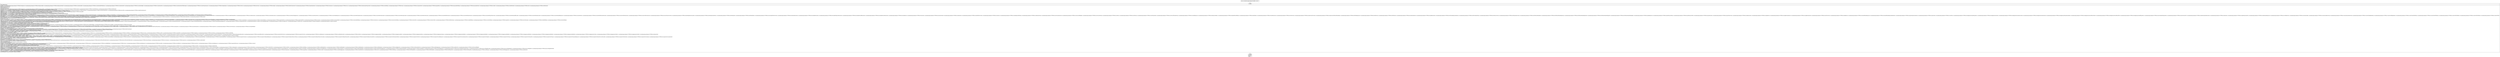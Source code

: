 digraph "CFG forandroid.support.design.R.styleable.\<clinit\>()V" {
Node_0 [shape=record,label="{0\:\ 0x0000|MTH_ENTER_BLOCK\l|ActionBar = new int[]\{com.ghanapostgps.ghanapost.C0708R.attr.background, com.ghanapostgps.ghanapost.C0708R.attr.backgroundSplit, com.ghanapostgps.ghanapost.C0708R.attr.backgroundStacked, com.ghanapostgps.ghanapost.C0708R.attr.contentInsetEnd, com.ghanapostgps.ghanapost.C0708R.attr.contentInsetEndWithActions, com.ghanapostgps.ghanapost.C0708R.attr.contentInsetLeft, com.ghanapostgps.ghanapost.C0708R.attr.contentInsetRight, com.ghanapostgps.ghanapost.C0708R.attr.contentInsetStart, com.ghanapostgps.ghanapost.C0708R.attr.contentInsetStartWithNavigation, com.ghanapostgps.ghanapost.C0708R.attr.customNavigationLayout, com.ghanapostgps.ghanapost.C0708R.attr.displayOptions, com.ghanapostgps.ghanapost.C0708R.attr.divider, com.ghanapostgps.ghanapost.C0708R.attr.elevation, com.ghanapostgps.ghanapost.C0708R.attr.height, com.ghanapostgps.ghanapost.C0708R.attr.hideOnContentScroll, com.ghanapostgps.ghanapost.C0708R.attr.homeAsUpIndicator, com.ghanapostgps.ghanapost.C0708R.attr.homeLayout, com.ghanapostgps.ghanapost.C0708R.attr.icon, com.ghanapostgps.ghanapost.C0708R.attr.indeterminateProgressStyle, com.ghanapostgps.ghanapost.C0708R.attr.itemPadding, com.ghanapostgps.ghanapost.C0708R.attr.logo, com.ghanapostgps.ghanapost.C0708R.attr.navigationMode, com.ghanapostgps.ghanapost.C0708R.attr.popupTheme, com.ghanapostgps.ghanapost.C0708R.attr.progressBarPadding, com.ghanapostgps.ghanapost.C0708R.attr.progressBarStyle, com.ghanapostgps.ghanapost.C0708R.attr.subtitle, com.ghanapostgps.ghanapost.C0708R.attr.subtitleTextStyle, com.ghanapostgps.ghanapost.C0708R.attr.title, com.ghanapostgps.ghanapost.C0708R.attr.titleTextStyle\}\lint[] r2 = new int[]\{16842931\}\lActionBarLayout = r2\lint[] r2 = new int[]\{16843071\}\lActionMenuItemView = r2\lActionMode = new int[]\{com.ghanapostgps.ghanapost.C0708R.attr.background, com.ghanapostgps.ghanapost.C0708R.attr.backgroundSplit, com.ghanapostgps.ghanapost.C0708R.attr.closeItemLayout, com.ghanapostgps.ghanapost.C0708R.attr.height, com.ghanapostgps.ghanapost.C0708R.attr.subtitleTextStyle, com.ghanapostgps.ghanapost.C0708R.attr.titleTextStyle\}\lActivityChooserView = new int[]\{com.ghanapostgps.ghanapost.C0708R.attr.expandActivityOverflowButtonDrawable, com.ghanapostgps.ghanapost.C0708R.attr.initialActivityCount\}\lAlertDialog = new int[]\{16842994, com.ghanapostgps.ghanapost.C0708R.attr.buttonIconDimen, com.ghanapostgps.ghanapost.C0708R.attr.buttonPanelSideLayout, com.ghanapostgps.ghanapost.C0708R.attr.listItemLayout, com.ghanapostgps.ghanapost.C0708R.attr.listLayout, com.ghanapostgps.ghanapost.C0708R.attr.multiChoiceItemLayout, com.ghanapostgps.ghanapost.C0708R.attr.showTitle, com.ghanapostgps.ghanapost.C0708R.attr.singleChoiceItemLayout\}\lAppBarLayout = new int[]\{16842964, 16843919, 16844096, com.ghanapostgps.ghanapost.C0708R.attr.elevation, com.ghanapostgps.ghanapost.C0708R.attr.expanded, com.ghanapostgps.ghanapost.C0708R.attr.liftOnScroll\}\lAppBarLayoutStates = new int[]\{com.ghanapostgps.ghanapost.C0708R.attr.state_collapsed, com.ghanapostgps.ghanapost.C0708R.attr.state_collapsible, com.ghanapostgps.ghanapost.C0708R.attr.state_liftable, com.ghanapostgps.ghanapost.C0708R.attr.state_lifted\}\lAppBarLayout_Layout = new int[]\{com.ghanapostgps.ghanapost.C0708R.attr.layout_scrollFlags, com.ghanapostgps.ghanapost.C0708R.attr.layout_scrollInterpolator\}\lAppCompatImageView = new int[]\{16843033, com.ghanapostgps.ghanapost.C0708R.attr.srcCompat, com.ghanapostgps.ghanapost.C0708R.attr.tint, com.ghanapostgps.ghanapost.C0708R.attr.tintMode\}\lAppCompatSeekBar = new int[]\{16843074, com.ghanapostgps.ghanapost.C0708R.attr.tickMark, com.ghanapostgps.ghanapost.C0708R.attr.tickMarkTint, com.ghanapostgps.ghanapost.C0708R.attr.tickMarkTintMode\}\lAppCompatTextHelper = new int[]\{16842804, 16843117, 16843118, 16843119, 16843120, 16843666, 16843667\}\lAppCompatTextView = new int[]\{16842804, com.ghanapostgps.ghanapost.C0708R.attr.autoSizeMaxTextSize, com.ghanapostgps.ghanapost.C0708R.attr.autoSizeMinTextSize, com.ghanapostgps.ghanapost.C0708R.attr.autoSizePresetSizes, com.ghanapostgps.ghanapost.C0708R.attr.autoSizeStepGranularity, com.ghanapostgps.ghanapost.C0708R.attr.autoSizeTextType, com.ghanapostgps.ghanapost.C0708R.attr.firstBaselineToTopHeight, com.ghanapostgps.ghanapost.C0708R.attr.fontFamily, com.ghanapostgps.ghanapost.C0708R.attr.lastBaselineToBottomHeight, com.ghanapostgps.ghanapost.C0708R.attr.lineHeight, com.ghanapostgps.ghanapost.C0708R.attr.textAllCaps\}\lAppCompatTheme = new int[]\{16842839, 16842926, com.ghanapostgps.ghanapost.C0708R.attr.actionBarDivider, com.ghanapostgps.ghanapost.C0708R.attr.actionBarItemBackground, com.ghanapostgps.ghanapost.C0708R.attr.actionBarPopupTheme, com.ghanapostgps.ghanapost.C0708R.attr.actionBarSize, com.ghanapostgps.ghanapost.C0708R.attr.actionBarSplitStyle, com.ghanapostgps.ghanapost.C0708R.attr.actionBarStyle, com.ghanapostgps.ghanapost.C0708R.attr.actionBarTabBarStyle, com.ghanapostgps.ghanapost.C0708R.attr.actionBarTabStyle, com.ghanapostgps.ghanapost.C0708R.attr.actionBarTabTextStyle, com.ghanapostgps.ghanapost.C0708R.attr.actionBarTheme, com.ghanapostgps.ghanapost.C0708R.attr.actionBarWidgetTheme, com.ghanapostgps.ghanapost.C0708R.attr.actionButtonStyle, com.ghanapostgps.ghanapost.C0708R.attr.actionDropDownStyle, com.ghanapostgps.ghanapost.C0708R.attr.actionMenuTextAppearance, com.ghanapostgps.ghanapost.C0708R.attr.actionMenuTextColor, com.ghanapostgps.ghanapost.C0708R.attr.actionModeBackground, com.ghanapostgps.ghanapost.C0708R.attr.actionModeCloseButtonStyle, com.ghanapostgps.ghanapost.C0708R.attr.actionModeCloseDrawable, com.ghanapostgps.ghanapost.C0708R.attr.actionModeCopyDrawable, com.ghanapostgps.ghanapost.C0708R.attr.actionModeCutDrawable, com.ghanapostgps.ghanapost.C0708R.attr.actionModeFindDrawable, com.ghanapostgps.ghanapost.C0708R.attr.actionModePasteDrawable, com.ghanapostgps.ghanapost.C0708R.attr.actionModePopupWindowStyle, com.ghanapostgps.ghanapost.C0708R.attr.actionModeSelectAllDrawable, com.ghanapostgps.ghanapost.C0708R.attr.actionModeShareDrawable, com.ghanapostgps.ghanapost.C0708R.attr.actionModeSplitBackground, com.ghanapostgps.ghanapost.C0708R.attr.actionModeStyle, com.ghanapostgps.ghanapost.C0708R.attr.actionModeWebSearchDrawable, com.ghanapostgps.ghanapost.C0708R.attr.actionOverflowButtonStyle, com.ghanapostgps.ghanapost.C0708R.attr.actionOverflowMenuStyle, com.ghanapostgps.ghanapost.C0708R.attr.activityChooserViewStyle, com.ghanapostgps.ghanapost.C0708R.attr.alertDialogButtonGroupStyle, com.ghanapostgps.ghanapost.C0708R.attr.alertDialogCenterButtons, com.ghanapostgps.ghanapost.C0708R.attr.alertDialogStyle, com.ghanapostgps.ghanapost.C0708R.attr.alertDialogTheme, com.ghanapostgps.ghanapost.C0708R.attr.autoCompleteTextViewStyle, com.ghanapostgps.ghanapost.C0708R.attr.borderlessButtonStyle, com.ghanapostgps.ghanapost.C0708R.attr.buttonBarButtonStyle, com.ghanapostgps.ghanapost.C0708R.attr.buttonBarNegativeButtonStyle, com.ghanapostgps.ghanapost.C0708R.attr.buttonBarNeutralButtonStyle, com.ghanapostgps.ghanapost.C0708R.attr.buttonBarPositiveButtonStyle, com.ghanapostgps.ghanapost.C0708R.attr.buttonBarStyle, com.ghanapostgps.ghanapost.C0708R.attr.buttonStyle, com.ghanapostgps.ghanapost.C0708R.attr.buttonStyleSmall, com.ghanapostgps.ghanapost.C0708R.attr.checkboxStyle, com.ghanapostgps.ghanapost.C0708R.attr.checkedTextViewStyle, com.ghanapostgps.ghanapost.C0708R.attr.colorAccent, com.ghanapostgps.ghanapost.C0708R.attr.colorBackgroundFloating, com.ghanapostgps.ghanapost.C0708R.attr.colorButtonNormal, com.ghanapostgps.ghanapost.C0708R.attr.colorControlActivated, com.ghanapostgps.ghanapost.C0708R.attr.colorControlHighlight, com.ghanapostgps.ghanapost.C0708R.attr.colorControlNormal, com.ghanapostgps.ghanapost.C0708R.attr.colorError, com.ghanapostgps.ghanapost.C0708R.attr.colorPrimary, com.ghanapostgps.ghanapost.C0708R.attr.colorPrimaryDark, com.ghanapostgps.ghanapost.C0708R.attr.colorSwitchThumbNormal, com.ghanapostgps.ghanapost.C0708R.attr.controlBackground, com.ghanapostgps.ghanapost.C0708R.attr.dialogCornerRadius, com.ghanapostgps.ghanapost.C0708R.attr.dialogPreferredPadding, com.ghanapostgps.ghanapost.C0708R.attr.dialogTheme, com.ghanapostgps.ghanapost.C0708R.attr.dividerHorizontal, com.ghanapostgps.ghanapost.C0708R.attr.dividerVertical, com.ghanapostgps.ghanapost.C0708R.attr.dropDownListViewStyle, com.ghanapostgps.ghanapost.C0708R.attr.dropdownListPreferredItemHeight, com.ghanapostgps.ghanapost.C0708R.attr.editTextBackground, com.ghanapostgps.ghanapost.C0708R.attr.editTextColor, com.ghanapostgps.ghanapost.C0708R.attr.editTextStyle, com.ghanapostgps.ghanapost.C0708R.attr.homeAsUpIndicator, com.ghanapostgps.ghanapost.C0708R.attr.imageButtonStyle, com.ghanapostgps.ghanapost.C0708R.attr.listChoiceBackgroundIndicator, com.ghanapostgps.ghanapost.C0708R.attr.listDividerAlertDialog, com.ghanapostgps.ghanapost.C0708R.attr.listMenuViewStyle, com.ghanapostgps.ghanapost.C0708R.attr.listPopupWindowStyle, com.ghanapostgps.ghanapost.C0708R.attr.listPreferredItemHeight, com.ghanapostgps.ghanapost.C0708R.attr.listPreferredItemHeightLarge, com.ghanapostgps.ghanapost.C0708R.attr.listPreferredItemHeightSmall, com.ghanapostgps.ghanapost.C0708R.attr.listPreferredItemPaddingLeft, com.ghanapostgps.ghanapost.C0708R.attr.listPreferredItemPaddingRight, com.ghanapostgps.ghanapost.C0708R.attr.panelBackground, com.ghanapostgps.ghanapost.C0708R.attr.panelMenuListTheme, com.ghanapostgps.ghanapost.C0708R.attr.panelMenuListWidth, com.ghanapostgps.ghanapost.C0708R.attr.popupMenuStyle, com.ghanapostgps.ghanapost.C0708R.attr.popupWindowStyle, com.ghanapostgps.ghanapost.C0708R.attr.radioButtonStyle, com.ghanapostgps.ghanapost.C0708R.attr.ratingBarStyle, com.ghanapostgps.ghanapost.C0708R.attr.ratingBarStyleIndicator, com.ghanapostgps.ghanapost.C0708R.attr.ratingBarStyleSmall, com.ghanapostgps.ghanapost.C0708R.attr.searchViewStyle, com.ghanapostgps.ghanapost.C0708R.attr.seekBarStyle, com.ghanapostgps.ghanapost.C0708R.attr.selectableItemBackground, com.ghanapostgps.ghanapost.C0708R.attr.selectableItemBackgroundBorderless, com.ghanapostgps.ghanapost.C0708R.attr.spinnerDropDownItemStyle, com.ghanapostgps.ghanapost.C0708R.attr.spinnerStyle, com.ghanapostgps.ghanapost.C0708R.attr.switchStyle, com.ghanapostgps.ghanapost.C0708R.attr.textAppearanceLargePopupMenu, com.ghanapostgps.ghanapost.C0708R.attr.textAppearanceListItem, com.ghanapostgps.ghanapost.C0708R.attr.textAppearanceListItemSecondary, com.ghanapostgps.ghanapost.C0708R.attr.textAppearanceListItemSmall, com.ghanapostgps.ghanapost.C0708R.attr.textAppearancePopupMenuHeader, com.ghanapostgps.ghanapost.C0708R.attr.textAppearanceSearchResultSubtitle, com.ghanapostgps.ghanapost.C0708R.attr.textAppearanceSearchResultTitle, com.ghanapostgps.ghanapost.C0708R.attr.textAppearanceSmallPopupMenu, com.ghanapostgps.ghanapost.C0708R.attr.textColorAlertDialogListItem, com.ghanapostgps.ghanapost.C0708R.attr.textColorSearchUrl, com.ghanapostgps.ghanapost.C0708R.attr.toolbarNavigationButtonStyle, com.ghanapostgps.ghanapost.C0708R.attr.toolbarStyle, com.ghanapostgps.ghanapost.C0708R.attr.tooltipForegroundColor, com.ghanapostgps.ghanapost.C0708R.attr.tooltipFrameBackground, com.ghanapostgps.ghanapost.C0708R.attr.viewInflaterClass, com.ghanapostgps.ghanapost.C0708R.attr.windowActionBar, com.ghanapostgps.ghanapost.C0708R.attr.windowActionBarOverlay, com.ghanapostgps.ghanapost.C0708R.attr.windowActionModeOverlay, com.ghanapostgps.ghanapost.C0708R.attr.windowFixedHeightMajor, com.ghanapostgps.ghanapost.C0708R.attr.windowFixedHeightMinor, com.ghanapostgps.ghanapost.C0708R.attr.windowFixedWidthMajor, com.ghanapostgps.ghanapost.C0708R.attr.windowFixedWidthMinor, com.ghanapostgps.ghanapost.C0708R.attr.windowMinWidthMajor, com.ghanapostgps.ghanapost.C0708R.attr.windowMinWidthMinor, com.ghanapostgps.ghanapost.C0708R.attr.windowNoTitle\}\lBottomAppBar = new int[]\{com.ghanapostgps.ghanapost.C0708R.attr.backgroundTint, com.ghanapostgps.ghanapost.C0708R.attr.fabAlignmentMode, com.ghanapostgps.ghanapost.C0708R.attr.fabCradleMargin, com.ghanapostgps.ghanapost.C0708R.attr.fabCradleRoundedCornerRadius, com.ghanapostgps.ghanapost.C0708R.attr.fabCradleVerticalOffset, com.ghanapostgps.ghanapost.C0708R.attr.hideOnScroll\}\lBottomNavigationView = new int[]\{com.ghanapostgps.ghanapost.C0708R.attr.elevation, com.ghanapostgps.ghanapost.C0708R.attr.itemBackground, com.ghanapostgps.ghanapost.C0708R.attr.itemHorizontalTranslationEnabled, com.ghanapostgps.ghanapost.C0708R.attr.itemIconSize, com.ghanapostgps.ghanapost.C0708R.attr.itemIconTint, com.ghanapostgps.ghanapost.C0708R.attr.itemTextAppearanceActive, com.ghanapostgps.ghanapost.C0708R.attr.itemTextAppearanceInactive, com.ghanapostgps.ghanapost.C0708R.attr.itemTextColor, com.ghanapostgps.ghanapost.C0708R.attr.labelVisibilityMode, com.ghanapostgps.ghanapost.C0708R.attr.menu\}\lBottomSheetBehavior_Layout = new int[]\{com.ghanapostgps.ghanapost.C0708R.attr.behavior_fitToContents, com.ghanapostgps.ghanapost.C0708R.attr.behavior_hideable, com.ghanapostgps.ghanapost.C0708R.attr.behavior_peekHeight, com.ghanapostgps.ghanapost.C0708R.attr.behavior_skipCollapsed\}\lint[] r10 = new int[]\{com.ghanapostgps.ghanapost.C0708R.attr.allowStacking\}\lButtonBarLayout = r10\lCardView = new int[]\{16843071, 16843072, com.ghanapostgps.ghanapost.C0708R.attr.cardBackgroundColor, com.ghanapostgps.ghanapost.C0708R.attr.cardCornerRadius, com.ghanapostgps.ghanapost.C0708R.attr.cardElevation, com.ghanapostgps.ghanapost.C0708R.attr.cardMaxElevation, com.ghanapostgps.ghanapost.C0708R.attr.cardPreventCornerOverlap, com.ghanapostgps.ghanapost.C0708R.attr.cardUseCompatPadding, com.ghanapostgps.ghanapost.C0708R.attr.contentPadding, com.ghanapostgps.ghanapost.C0708R.attr.contentPaddingBottom, com.ghanapostgps.ghanapost.C0708R.attr.contentPaddingLeft, com.ghanapostgps.ghanapost.C0708R.attr.contentPaddingRight, com.ghanapostgps.ghanapost.C0708R.attr.contentPaddingTop\}\lChip = new int[]\{16842804, 16842923, 16843039, 16843087, 16843237, com.ghanapostgps.ghanapost.C0708R.attr.checkedIcon, com.ghanapostgps.ghanapost.C0708R.attr.checkedIconEnabled, com.ghanapostgps.ghanapost.C0708R.attr.checkedIconVisible, com.ghanapostgps.ghanapost.C0708R.attr.chipBackgroundColor, com.ghanapostgps.ghanapost.C0708R.attr.chipCornerRadius, com.ghanapostgps.ghanapost.C0708R.attr.chipEndPadding, com.ghanapostgps.ghanapost.C0708R.attr.chipIcon, com.ghanapostgps.ghanapost.C0708R.attr.chipIconEnabled, com.ghanapostgps.ghanapost.C0708R.attr.chipIconSize, com.ghanapostgps.ghanapost.C0708R.attr.chipIconTint, com.ghanapostgps.ghanapost.C0708R.attr.chipIconVisible, com.ghanapostgps.ghanapost.C0708R.attr.chipMinHeight, com.ghanapostgps.ghanapost.C0708R.attr.chipStartPadding, com.ghanapostgps.ghanapost.C0708R.attr.chipStrokeColor, com.ghanapostgps.ghanapost.C0708R.attr.chipStrokeWidth, com.ghanapostgps.ghanapost.C0708R.attr.closeIcon, com.ghanapostgps.ghanapost.C0708R.attr.closeIconEnabled, com.ghanapostgps.ghanapost.C0708R.attr.closeIconEndPadding, com.ghanapostgps.ghanapost.C0708R.attr.closeIconSize, com.ghanapostgps.ghanapost.C0708R.attr.closeIconStartPadding, com.ghanapostgps.ghanapost.C0708R.attr.closeIconTint, com.ghanapostgps.ghanapost.C0708R.attr.closeIconVisible, com.ghanapostgps.ghanapost.C0708R.attr.hideMotionSpec, com.ghanapostgps.ghanapost.C0708R.attr.iconEndPadding, com.ghanapostgps.ghanapost.C0708R.attr.iconStartPadding, com.ghanapostgps.ghanapost.C0708R.attr.rippleColor, com.ghanapostgps.ghanapost.C0708R.attr.showMotionSpec, com.ghanapostgps.ghanapost.C0708R.attr.textEndPadding, com.ghanapostgps.ghanapost.C0708R.attr.textStartPadding\}\lChipGroup = new int[]\{com.ghanapostgps.ghanapost.C0708R.attr.checkedChip, com.ghanapostgps.ghanapost.C0708R.attr.chipSpacing, com.ghanapostgps.ghanapost.C0708R.attr.chipSpacingHorizontal, com.ghanapostgps.ghanapost.C0708R.attr.chipSpacingVertical, com.ghanapostgps.ghanapost.C0708R.attr.singleLine, com.ghanapostgps.ghanapost.C0708R.attr.singleSelection\}\lCollapsingToolbarLayout = new int[]\{com.ghanapostgps.ghanapost.C0708R.attr.collapsedTitleGravity, com.ghanapostgps.ghanapost.C0708R.attr.collapsedTitleTextAppearance, com.ghanapostgps.ghanapost.C0708R.attr.contentScrim, com.ghanapostgps.ghanapost.C0708R.attr.expandedTitleGravity, com.ghanapostgps.ghanapost.C0708R.attr.expandedTitleMargin, com.ghanapostgps.ghanapost.C0708R.attr.expandedTitleMarginBottom, com.ghanapostgps.ghanapost.C0708R.attr.expandedTitleMarginEnd, com.ghanapostgps.ghanapost.C0708R.attr.expandedTitleMarginStart, com.ghanapostgps.ghanapost.C0708R.attr.expandedTitleMarginTop, com.ghanapostgps.ghanapost.C0708R.attr.expandedTitleTextAppearance, com.ghanapostgps.ghanapost.C0708R.attr.scrimAnimationDuration, com.ghanapostgps.ghanapost.C0708R.attr.scrimVisibleHeightTrigger, com.ghanapostgps.ghanapost.C0708R.attr.statusBarScrim, com.ghanapostgps.ghanapost.C0708R.attr.title, com.ghanapostgps.ghanapost.C0708R.attr.titleEnabled, com.ghanapostgps.ghanapost.C0708R.attr.toolbarId\}\lCollapsingToolbarLayout_Layout = new int[]\{com.ghanapostgps.ghanapost.C0708R.attr.layout_collapseMode, com.ghanapostgps.ghanapost.C0708R.attr.layout_collapseParallaxMultiplier\}\lColorStateListItem = new int[]\{16843173, 16843551, com.ghanapostgps.ghanapost.C0708R.attr.alpha\}\lCompoundButton = new int[]\{16843015, com.ghanapostgps.ghanapost.C0708R.attr.buttonTint, com.ghanapostgps.ghanapost.C0708R.attr.buttonTintMode\}\lCoordinatorLayout = new int[]\{com.ghanapostgps.ghanapost.C0708R.attr.keylines, com.ghanapostgps.ghanapost.C0708R.attr.statusBarBackground\}\lCoordinatorLayout_Layout = new int[]\{16842931, com.ghanapostgps.ghanapost.C0708R.attr.layout_anchor, com.ghanapostgps.ghanapost.C0708R.attr.layout_anchorGravity, com.ghanapostgps.ghanapost.C0708R.attr.layout_behavior, com.ghanapostgps.ghanapost.C0708R.attr.layout_dodgeInsetEdges, com.ghanapostgps.ghanapost.C0708R.attr.layout_insetEdge, com.ghanapostgps.ghanapost.C0708R.attr.layout_keyline\}\lDesignTheme = new int[]\{com.ghanapostgps.ghanapost.C0708R.attr.bottomSheetDialogTheme, com.ghanapostgps.ghanapost.C0708R.attr.bottomSheetStyle\}\lDrawerArrowToggle = new int[]\{com.ghanapostgps.ghanapost.C0708R.attr.arrowHeadLength, com.ghanapostgps.ghanapost.C0708R.attr.arrowShaftLength, com.ghanapostgps.ghanapost.C0708R.attr.barLength, com.ghanapostgps.ghanapost.C0708R.attr.color, com.ghanapostgps.ghanapost.C0708R.attr.drawableSize, com.ghanapostgps.ghanapost.C0708R.attr.gapBetweenBars, com.ghanapostgps.ghanapost.C0708R.attr.spinBars, com.ghanapostgps.ghanapost.C0708R.attr.thickness\}\lFloatingActionButton = new int[]\{com.ghanapostgps.ghanapost.C0708R.attr.backgroundTint, com.ghanapostgps.ghanapost.C0708R.attr.backgroundTintMode, com.ghanapostgps.ghanapost.C0708R.attr.borderWidth, com.ghanapostgps.ghanapost.C0708R.attr.elevation, com.ghanapostgps.ghanapost.C0708R.attr.fabCustomSize, com.ghanapostgps.ghanapost.C0708R.attr.fabSize, com.ghanapostgps.ghanapost.C0708R.attr.hideMotionSpec, com.ghanapostgps.ghanapost.C0708R.attr.hoveredFocusedTranslationZ, com.ghanapostgps.ghanapost.C0708R.attr.maxImageSize, com.ghanapostgps.ghanapost.C0708R.attr.pressedTranslationZ, com.ghanapostgps.ghanapost.C0708R.attr.rippleColor, com.ghanapostgps.ghanapost.C0708R.attr.showMotionSpec, com.ghanapostgps.ghanapost.C0708R.attr.useCompatPadding\}\lint[] r5 = new int[]\{com.ghanapostgps.ghanapost.C0708R.attr.behavior_autoHide\}\lFloatingActionButton_Behavior_Layout = r5\lFlowLayout = new int[]\{com.ghanapostgps.ghanapost.C0708R.attr.itemSpacing, com.ghanapostgps.ghanapost.C0708R.attr.lineSpacing\}\lFontFamily = new int[]\{com.ghanapostgps.ghanapost.C0708R.attr.fontProviderAuthority, com.ghanapostgps.ghanapost.C0708R.attr.fontProviderCerts, com.ghanapostgps.ghanapost.C0708R.attr.fontProviderFetchStrategy, com.ghanapostgps.ghanapost.C0708R.attr.fontProviderFetchTimeout, com.ghanapostgps.ghanapost.C0708R.attr.fontProviderPackage, com.ghanapostgps.ghanapost.C0708R.attr.fontProviderQuery\}\lFontFamilyFont = new int[]\{16844082, 16844083, 16844095, 16844143, 16844144, com.ghanapostgps.ghanapost.C0708R.attr.font, com.ghanapostgps.ghanapost.C0708R.attr.fontStyle, com.ghanapostgps.ghanapost.C0708R.attr.fontVariationSettings, com.ghanapostgps.ghanapost.C0708R.attr.fontWeight, com.ghanapostgps.ghanapost.C0708R.attr.ttcIndex\}\lForegroundLinearLayout = new int[]\{16843017, 16843264, com.ghanapostgps.ghanapost.C0708R.attr.foregroundInsidePadding\}\lLinearLayoutCompat = new int[]\{16842927, 16842948, 16843046, 16843047, 16843048, com.ghanapostgps.ghanapost.C0708R.attr.divider, com.ghanapostgps.ghanapost.C0708R.attr.dividerPadding, com.ghanapostgps.ghanapost.C0708R.attr.measureWithLargestChild, com.ghanapostgps.ghanapost.C0708R.attr.showDividers\}\lLinearLayoutCompat_Layout = new int[]\{16842931, 16842996, 16842997, 16843137\}\lListPopupWindow = new int[]\{16843436, 16843437\}\lMaterialButton = new int[]\{16843191, 16843192, 16843193, 16843194, com.ghanapostgps.ghanapost.C0708R.attr.backgroundTint, com.ghanapostgps.ghanapost.C0708R.attr.backgroundTintMode, com.ghanapostgps.ghanapost.C0708R.attr.cornerRadius, com.ghanapostgps.ghanapost.C0708R.attr.icon, com.ghanapostgps.ghanapost.C0708R.attr.iconGravity, com.ghanapostgps.ghanapost.C0708R.attr.iconPadding, com.ghanapostgps.ghanapost.C0708R.attr.iconSize, com.ghanapostgps.ghanapost.C0708R.attr.iconTint, com.ghanapostgps.ghanapost.C0708R.attr.iconTintMode, com.ghanapostgps.ghanapost.C0708R.attr.rippleColor, com.ghanapostgps.ghanapost.C0708R.attr.strokeColor, com.ghanapostgps.ghanapost.C0708R.attr.strokeWidth\}\lMaterialCardView = new int[]\{com.ghanapostgps.ghanapost.C0708R.attr.strokeColor, com.ghanapostgps.ghanapost.C0708R.attr.strokeWidth\}\lMaterialComponentsTheme = new int[]\{com.ghanapostgps.ghanapost.C0708R.attr.bottomSheetDialogTheme, com.ghanapostgps.ghanapost.C0708R.attr.bottomSheetStyle, com.ghanapostgps.ghanapost.C0708R.attr.chipGroupStyle, com.ghanapostgps.ghanapost.C0708R.attr.chipStandaloneStyle, com.ghanapostgps.ghanapost.C0708R.attr.chipStyle, com.ghanapostgps.ghanapost.C0708R.attr.colorAccent, com.ghanapostgps.ghanapost.C0708R.attr.colorBackgroundFloating, com.ghanapostgps.ghanapost.C0708R.attr.colorPrimary, com.ghanapostgps.ghanapost.C0708R.attr.colorPrimaryDark, com.ghanapostgps.ghanapost.C0708R.attr.colorSecondary, com.ghanapostgps.ghanapost.C0708R.attr.editTextStyle, com.ghanapostgps.ghanapost.C0708R.attr.floatingActionButtonStyle, com.ghanapostgps.ghanapost.C0708R.attr.materialButtonStyle, com.ghanapostgps.ghanapost.C0708R.attr.materialCardViewStyle, com.ghanapostgps.ghanapost.C0708R.attr.navigationViewStyle, com.ghanapostgps.ghanapost.C0708R.attr.scrimBackground, com.ghanapostgps.ghanapost.C0708R.attr.snackbarButtonStyle, com.ghanapostgps.ghanapost.C0708R.attr.tabStyle, com.ghanapostgps.ghanapost.C0708R.attr.textAppearanceBody1, com.ghanapostgps.ghanapost.C0708R.attr.textAppearanceBody2, com.ghanapostgps.ghanapost.C0708R.attr.textAppearanceButton, com.ghanapostgps.ghanapost.C0708R.attr.textAppearanceCaption, com.ghanapostgps.ghanapost.C0708R.attr.textAppearanceHeadline1, com.ghanapostgps.ghanapost.C0708R.attr.textAppearanceHeadline2, com.ghanapostgps.ghanapost.C0708R.attr.textAppearanceHeadline3, com.ghanapostgps.ghanapost.C0708R.attr.textAppearanceHeadline4, com.ghanapostgps.ghanapost.C0708R.attr.textAppearanceHeadline5, com.ghanapostgps.ghanapost.C0708R.attr.textAppearanceHeadline6, com.ghanapostgps.ghanapost.C0708R.attr.textAppearanceOverline, com.ghanapostgps.ghanapost.C0708R.attr.textAppearanceSubtitle1, com.ghanapostgps.ghanapost.C0708R.attr.textAppearanceSubtitle2, com.ghanapostgps.ghanapost.C0708R.attr.textInputStyle\}\lMenuGroup = new int[]\{16842766, 16842960, 16843156, 16843230, 16843231, 16843232\}\lMenuItem = new int[]\{16842754, 16842766, 16842960, 16843014, 16843156, 16843230, 16843231, 16843233, 16843234, 16843235, 16843236, 16843237, 16843375, com.ghanapostgps.ghanapost.C0708R.attr.actionLayout, com.ghanapostgps.ghanapost.C0708R.attr.actionProviderClass, com.ghanapostgps.ghanapost.C0708R.attr.actionViewClass, com.ghanapostgps.ghanapost.C0708R.attr.alphabeticModifiers, com.ghanapostgps.ghanapost.C0708R.attr.contentDescription, com.ghanapostgps.ghanapost.C0708R.attr.iconTint, com.ghanapostgps.ghanapost.C0708R.attr.iconTintMode, com.ghanapostgps.ghanapost.C0708R.attr.numericModifiers, com.ghanapostgps.ghanapost.C0708R.attr.showAsAction, com.ghanapostgps.ghanapost.C0708R.attr.tooltipText\}\lMenuView = new int[]\{16842926, 16843052, 16843053, 16843054, 16843055, 16843056, 16843057, com.ghanapostgps.ghanapost.C0708R.attr.preserveIconSpacing, com.ghanapostgps.ghanapost.C0708R.attr.subMenuArrow\}\lNavigationView = new int[]\{16842964, 16842973, 16843039, com.ghanapostgps.ghanapost.C0708R.attr.elevation, com.ghanapostgps.ghanapost.C0708R.attr.headerLayout, com.ghanapostgps.ghanapost.C0708R.attr.itemBackground, com.ghanapostgps.ghanapost.C0708R.attr.itemHorizontalPadding, com.ghanapostgps.ghanapost.C0708R.attr.itemIconPadding, com.ghanapostgps.ghanapost.C0708R.attr.itemIconTint, com.ghanapostgps.ghanapost.C0708R.attr.itemTextAppearance, com.ghanapostgps.ghanapost.C0708R.attr.itemTextColor, com.ghanapostgps.ghanapost.C0708R.attr.menu, com.ghanapostgps.ghanapost.C0708R.attr.navigationDarkTheme, com.ghanapostgps.ghanapost.C0708R.attr.navigationLightTheme, com.ghanapostgps.ghanapost.C0708R.attr.navigationViewAccent, com.ghanapostgps.ghanapost.C0708R.attr.navigationViewBannerBackground, com.ghanapostgps.ghanapost.C0708R.attr.navigationViewBannerManeuverPrimary, com.ghanapostgps.ghanapost.C0708R.attr.navigationViewBannerManeuverSecondary, com.ghanapostgps.ghanapost.C0708R.attr.navigationViewBannerPrimaryText, com.ghanapostgps.ghanapost.C0708R.attr.navigationViewBannerSecondaryText, com.ghanapostgps.ghanapost.C0708R.attr.navigationViewDestinationMarker, com.ghanapostgps.ghanapost.C0708R.attr.navigationViewDivider, com.ghanapostgps.ghanapost.C0708R.attr.navigationViewListBackground, com.ghanapostgps.ghanapost.C0708R.attr.navigationViewLocationLayerStyle, com.ghanapostgps.ghanapost.C0708R.attr.navigationViewMapStyle, com.ghanapostgps.ghanapost.C0708R.attr.navigationViewPrimary, com.ghanapostgps.ghanapost.C0708R.attr.navigationViewPrimaryText, com.ghanapostgps.ghanapost.C0708R.attr.navigationViewProgress, com.ghanapostgps.ghanapost.C0708R.attr.navigationViewProgressBackground, com.ghanapostgps.ghanapost.C0708R.attr.navigationViewRouteOverviewDrawable, com.ghanapostgps.ghanapost.C0708R.attr.navigationViewRouteStyle, com.ghanapostgps.ghanapost.C0708R.attr.navigationViewSecondary, com.ghanapostgps.ghanapost.C0708R.attr.navigationViewSecondaryText\}\lPopupWindow = new int[]\{16843126, 16843465, com.ghanapostgps.ghanapost.C0708R.attr.overlapAnchor\}\lint[] r2 = new int[]\{com.ghanapostgps.ghanapost.C0708R.attr.state_above_anchor\}\lPopupWindowBackgroundState = r2\lRecycleListView = new int[]\{com.ghanapostgps.ghanapost.C0708R.attr.paddingBottomNoButtons, com.ghanapostgps.ghanapost.C0708R.attr.paddingTopNoTitle\}\lRecyclerView = new int[]\{16842948, 16842993, com.ghanapostgps.ghanapost.C0708R.attr.fastScrollEnabled, com.ghanapostgps.ghanapost.C0708R.attr.fastScrollHorizontalThumbDrawable, com.ghanapostgps.ghanapost.C0708R.attr.fastScrollHorizontalTrackDrawable, com.ghanapostgps.ghanapost.C0708R.attr.fastScrollVerticalThumbDrawable, com.ghanapostgps.ghanapost.C0708R.attr.fastScrollVerticalTrackDrawable, com.ghanapostgps.ghanapost.C0708R.attr.layoutManager, com.ghanapostgps.ghanapost.C0708R.attr.reverseLayout, com.ghanapostgps.ghanapost.C0708R.attr.spanCount, com.ghanapostgps.ghanapost.C0708R.attr.stackFromEnd\}\lint[] r2 = new int[]\{com.ghanapostgps.ghanapost.C0708R.attr.insetForeground\}\lScrimInsetsFrameLayout = r2\lint[] r1 = new int[]\{com.ghanapostgps.ghanapost.C0708R.attr.behavior_overlapTop\}\lScrollingViewBehavior_Layout = r1\lSearchView = new int[]\{16842970, 16843039, 16843296, 16843364, com.ghanapostgps.ghanapost.C0708R.attr.closeIcon, com.ghanapostgps.ghanapost.C0708R.attr.commitIcon, com.ghanapostgps.ghanapost.C0708R.attr.defaultQueryHint, com.ghanapostgps.ghanapost.C0708R.attr.goIcon, com.ghanapostgps.ghanapost.C0708R.attr.iconifiedByDefault, com.ghanapostgps.ghanapost.C0708R.attr.layout, com.ghanapostgps.ghanapost.C0708R.attr.queryBackground, com.ghanapostgps.ghanapost.C0708R.attr.queryHint, com.ghanapostgps.ghanapost.C0708R.attr.searchHintIcon, com.ghanapostgps.ghanapost.C0708R.attr.searchIcon, com.ghanapostgps.ghanapost.C0708R.attr.submitBackground, com.ghanapostgps.ghanapost.C0708R.attr.suggestionRowLayout, com.ghanapostgps.ghanapost.C0708R.attr.voiceIcon\}\lSnackbar = new int[]\{com.ghanapostgps.ghanapost.C0708R.attr.snackbarButtonStyle, com.ghanapostgps.ghanapost.C0708R.attr.snackbarStyle\}\lSnackbarLayout = new int[]\{16843039, com.ghanapostgps.ghanapost.C0708R.attr.elevation, com.ghanapostgps.ghanapost.C0708R.attr.maxActionInlineWidth\}\lSpinner = new int[]\{16842930, 16843126, 16843131, 16843362, com.ghanapostgps.ghanapost.C0708R.attr.popupTheme\}\lSwitchCompat = new int[]\{16843044, 16843045, 16843074, com.ghanapostgps.ghanapost.C0708R.attr.showText, com.ghanapostgps.ghanapost.C0708R.attr.splitTrack, com.ghanapostgps.ghanapost.C0708R.attr.switchMinWidth, com.ghanapostgps.ghanapost.C0708R.attr.switchPadding, com.ghanapostgps.ghanapost.C0708R.attr.switchTextAppearance, com.ghanapostgps.ghanapost.C0708R.attr.thumbTextPadding, com.ghanapostgps.ghanapost.C0708R.attr.thumbTint, com.ghanapostgps.ghanapost.C0708R.attr.thumbTintMode, com.ghanapostgps.ghanapost.C0708R.attr.track, com.ghanapostgps.ghanapost.C0708R.attr.trackTint, com.ghanapostgps.ghanapost.C0708R.attr.trackTintMode\}\lTabItem = new int[]\{16842754, 16842994, 16843087\}\lTabLayout = new int[]\{com.ghanapostgps.ghanapost.C0708R.attr.tabBackground, com.ghanapostgps.ghanapost.C0708R.attr.tabContentStart, com.ghanapostgps.ghanapost.C0708R.attr.tabGravity, com.ghanapostgps.ghanapost.C0708R.attr.tabIconTint, com.ghanapostgps.ghanapost.C0708R.attr.tabIconTintMode, com.ghanapostgps.ghanapost.C0708R.attr.tabIndicator, com.ghanapostgps.ghanapost.C0708R.attr.tabIndicatorAnimationDuration, com.ghanapostgps.ghanapost.C0708R.attr.tabIndicatorColor, com.ghanapostgps.ghanapost.C0708R.attr.tabIndicatorFullWidth, com.ghanapostgps.ghanapost.C0708R.attr.tabIndicatorGravity, com.ghanapostgps.ghanapost.C0708R.attr.tabIndicatorHeight, com.ghanapostgps.ghanapost.C0708R.attr.tabInlineLabel, com.ghanapostgps.ghanapost.C0708R.attr.tabMaxWidth, com.ghanapostgps.ghanapost.C0708R.attr.tabMinWidth, com.ghanapostgps.ghanapost.C0708R.attr.tabMode, com.ghanapostgps.ghanapost.C0708R.attr.tabPadding, com.ghanapostgps.ghanapost.C0708R.attr.tabPaddingBottom, com.ghanapostgps.ghanapost.C0708R.attr.tabPaddingEnd, com.ghanapostgps.ghanapost.C0708R.attr.tabPaddingStart, com.ghanapostgps.ghanapost.C0708R.attr.tabPaddingTop, com.ghanapostgps.ghanapost.C0708R.attr.tabRippleColor, com.ghanapostgps.ghanapost.C0708R.attr.tabSelectedTextColor, com.ghanapostgps.ghanapost.C0708R.attr.tabTextAppearance, com.ghanapostgps.ghanapost.C0708R.attr.tabTextColor, com.ghanapostgps.ghanapost.C0708R.attr.tabUnboundedRipple\}\lTextAppearance = new int[]\{16842901, 16842902, 16842903, 16842904, 16842906, 16842907, 16843105, 16843106, 16843107, 16843108, 16843692, com.ghanapostgps.ghanapost.C0708R.attr.fontFamily, com.ghanapostgps.ghanapost.C0708R.attr.textAllCaps\}\lTextInputLayout = new int[]\{16842906, 16843088, com.ghanapostgps.ghanapost.C0708R.attr.boxBackgroundColor, com.ghanapostgps.ghanapost.C0708R.attr.boxBackgroundMode, com.ghanapostgps.ghanapost.C0708R.attr.boxCollapsedPaddingTop, com.ghanapostgps.ghanapost.C0708R.attr.boxCornerRadiusBottomEnd, com.ghanapostgps.ghanapost.C0708R.attr.boxCornerRadiusBottomStart, com.ghanapostgps.ghanapost.C0708R.attr.boxCornerRadiusTopEnd, com.ghanapostgps.ghanapost.C0708R.attr.boxCornerRadiusTopStart, com.ghanapostgps.ghanapost.C0708R.attr.boxStrokeColor, com.ghanapostgps.ghanapost.C0708R.attr.boxStrokeWidth, com.ghanapostgps.ghanapost.C0708R.attr.counterEnabled, com.ghanapostgps.ghanapost.C0708R.attr.counterMaxLength, com.ghanapostgps.ghanapost.C0708R.attr.counterOverflowTextAppearance, com.ghanapostgps.ghanapost.C0708R.attr.counterTextAppearance, com.ghanapostgps.ghanapost.C0708R.attr.errorEnabled, com.ghanapostgps.ghanapost.C0708R.attr.errorTextAppearance, com.ghanapostgps.ghanapost.C0708R.attr.helperText, com.ghanapostgps.ghanapost.C0708R.attr.helperTextEnabled, com.ghanapostgps.ghanapost.C0708R.attr.helperTextTextAppearance, com.ghanapostgps.ghanapost.C0708R.attr.hintAnimationEnabled, com.ghanapostgps.ghanapost.C0708R.attr.hintEnabled, com.ghanapostgps.ghanapost.C0708R.attr.hintTextAppearance, com.ghanapostgps.ghanapost.C0708R.attr.passwordToggleContentDescription, com.ghanapostgps.ghanapost.C0708R.attr.passwordToggleDrawable, com.ghanapostgps.ghanapost.C0708R.attr.passwordToggleEnabled, com.ghanapostgps.ghanapost.C0708R.attr.passwordToggleTint, com.ghanapostgps.ghanapost.C0708R.attr.passwordToggleTintMode\}\lThemeEnforcement = new int[]\{16842804, com.ghanapostgps.ghanapost.C0708R.attr.enforceMaterialTheme, com.ghanapostgps.ghanapost.C0708R.attr.enforceTextAppearance\}\lToolbar = new int[]\{16842927, 16843072, com.ghanapostgps.ghanapost.C0708R.attr.buttonGravity, com.ghanapostgps.ghanapost.C0708R.attr.collapseContentDescription, com.ghanapostgps.ghanapost.C0708R.attr.collapseIcon, com.ghanapostgps.ghanapost.C0708R.attr.contentInsetEnd, com.ghanapostgps.ghanapost.C0708R.attr.contentInsetEndWithActions, com.ghanapostgps.ghanapost.C0708R.attr.contentInsetLeft, com.ghanapostgps.ghanapost.C0708R.attr.contentInsetRight, com.ghanapostgps.ghanapost.C0708R.attr.contentInsetStart, com.ghanapostgps.ghanapost.C0708R.attr.contentInsetStartWithNavigation, com.ghanapostgps.ghanapost.C0708R.attr.logo, com.ghanapostgps.ghanapost.C0708R.attr.logoDescription, com.ghanapostgps.ghanapost.C0708R.attr.maxButtonHeight, com.ghanapostgps.ghanapost.C0708R.attr.navigationContentDescription, com.ghanapostgps.ghanapost.C0708R.attr.navigationIcon, com.ghanapostgps.ghanapost.C0708R.attr.popupTheme, com.ghanapostgps.ghanapost.C0708R.attr.subtitle, com.ghanapostgps.ghanapost.C0708R.attr.subtitleTextAppearance, com.ghanapostgps.ghanapost.C0708R.attr.subtitleTextColor, com.ghanapostgps.ghanapost.C0708R.attr.title, com.ghanapostgps.ghanapost.C0708R.attr.titleMargin, com.ghanapostgps.ghanapost.C0708R.attr.titleMarginBottom, com.ghanapostgps.ghanapost.C0708R.attr.titleMarginEnd, com.ghanapostgps.ghanapost.C0708R.attr.titleMarginStart, com.ghanapostgps.ghanapost.C0708R.attr.titleMarginTop, com.ghanapostgps.ghanapost.C0708R.attr.titleMargins, com.ghanapostgps.ghanapost.C0708R.attr.titleTextAppearance, com.ghanapostgps.ghanapost.C0708R.attr.titleTextColor\}\lView = new int[]\{16842752, 16842970, com.ghanapostgps.ghanapost.C0708R.attr.paddingEnd, com.ghanapostgps.ghanapost.C0708R.attr.paddingStart, com.ghanapostgps.ghanapost.C0708R.attr.theme\}\lViewBackgroundHelper = new int[]\{16842964, com.ghanapostgps.ghanapost.C0708R.attr.backgroundTint, com.ghanapostgps.ghanapost.C0708R.attr.backgroundTintMode\}\lViewStubCompat = new int[]\{16842960, 16842994, 16842995\}\l}"];
Node_1 [shape=record,label="{1\:\ 0x01fd|RETURN\l|return\l}"];
MethodNode[shape=record,label="{static void android.support.design.R.styleable.\<clinit\>() }"];
MethodNode -> Node_0;
Node_0 -> Node_1;
}

